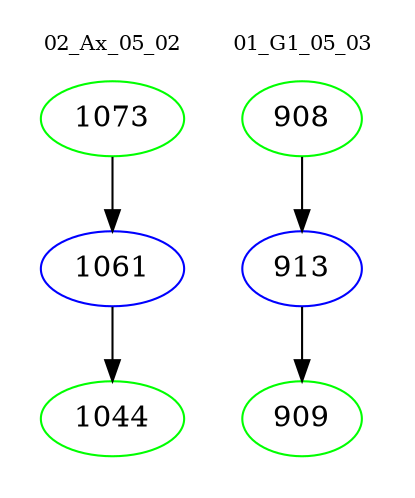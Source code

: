 digraph{
subgraph cluster_0 {
color = white
label = "02_Ax_05_02";
fontsize=10;
T0_1073 [label="1073", color="green"]
T0_1073 -> T0_1061 [color="black"]
T0_1061 [label="1061", color="blue"]
T0_1061 -> T0_1044 [color="black"]
T0_1044 [label="1044", color="green"]
}
subgraph cluster_1 {
color = white
label = "01_G1_05_03";
fontsize=10;
T1_908 [label="908", color="green"]
T1_908 -> T1_913 [color="black"]
T1_913 [label="913", color="blue"]
T1_913 -> T1_909 [color="black"]
T1_909 [label="909", color="green"]
}
}
